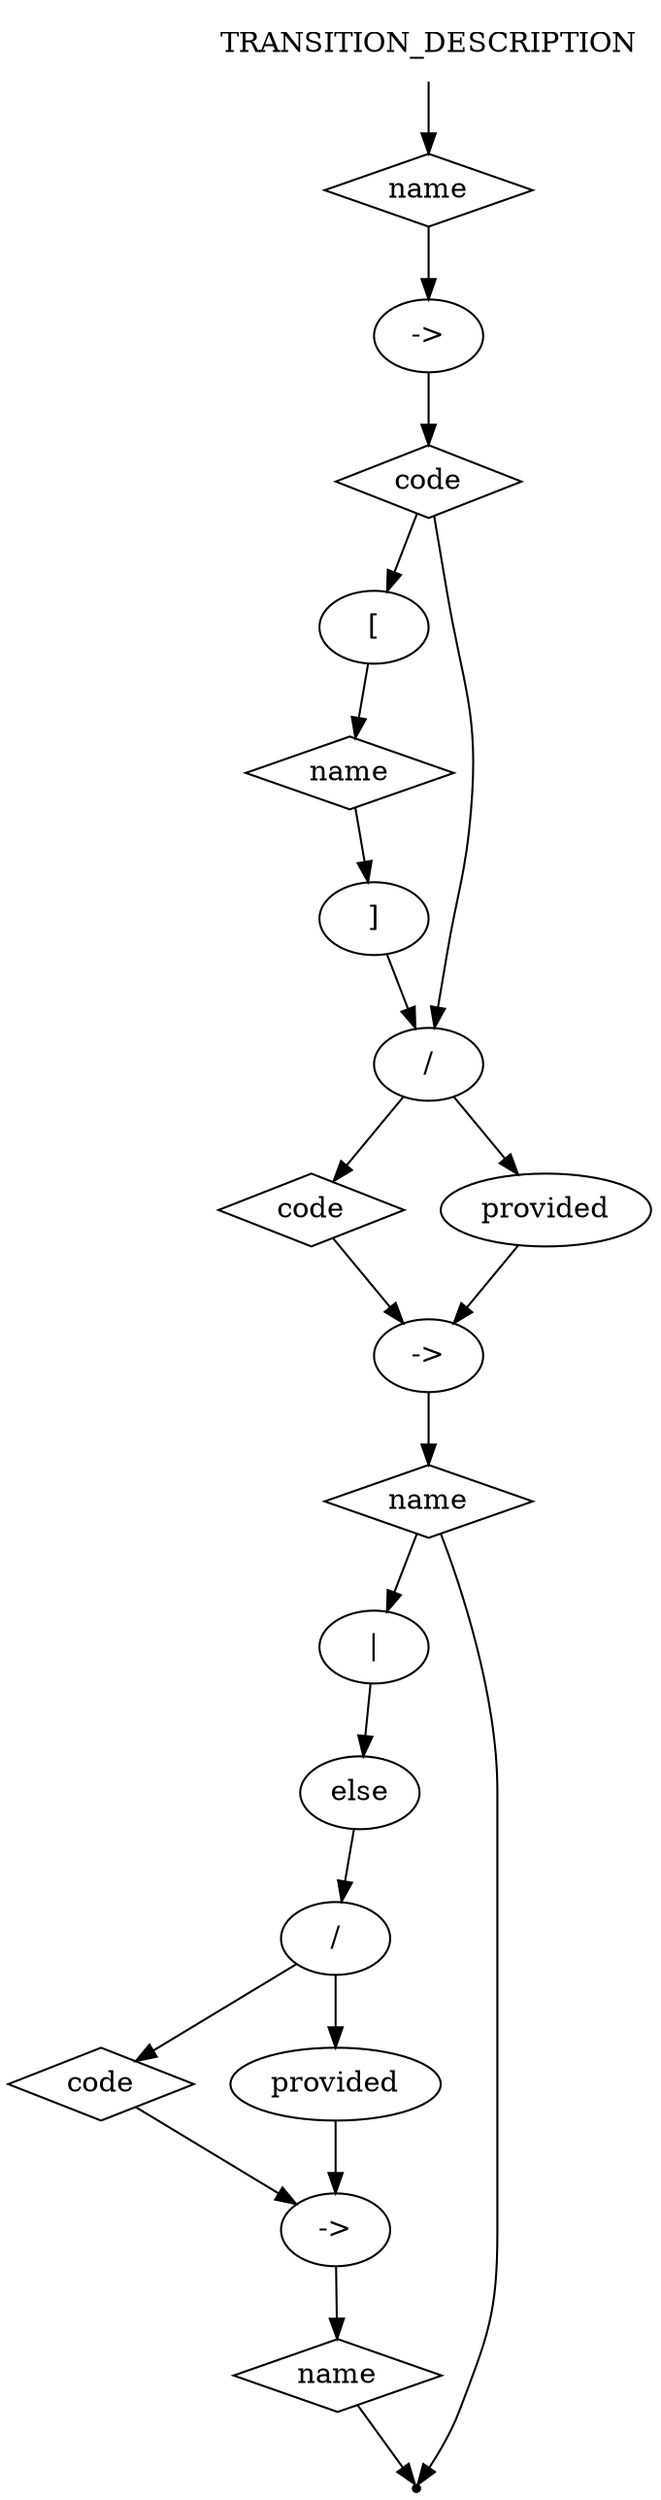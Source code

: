 digraph TRANSITION_DESCRIPTION {
start [label=TRANSITION_DESCRIPTION shape=plaintext]
A [label=name shape=diamond]
B [label="->" shape=oval]
C [label=code shape=diamond]

D [label="[" shape=oval]
E [label=name shape=diamond]
F [label="]" shape=oval]

G [label="/" shape=oval]
H  [label=code shape=diamond]
J [label="provided" shape=oval]

K [label="->" shape=oval]
L [label=name shape=diamond]

P  [label="|" shape=oval]
M  [label="else" shape=oval]
N [label="/" shape=oval]
T  [label=code shape=diamond]
R [label="provided" shape=oval]

S [label="->" shape=oval]
Q [label=name shape=diamond]

end [label="" shape=point]

start -> A
A -> B
B -> C

C -> G
C -> D

D -> E 
E -> F 
F -> G

G -> H
G -> J

H -> K
J -> K
K -> L
L -> end

L -> P 
P -> M
M -> N

N -> T 
N -> R

T -> S 
R -> S 
S -> Q

Q -> end

}